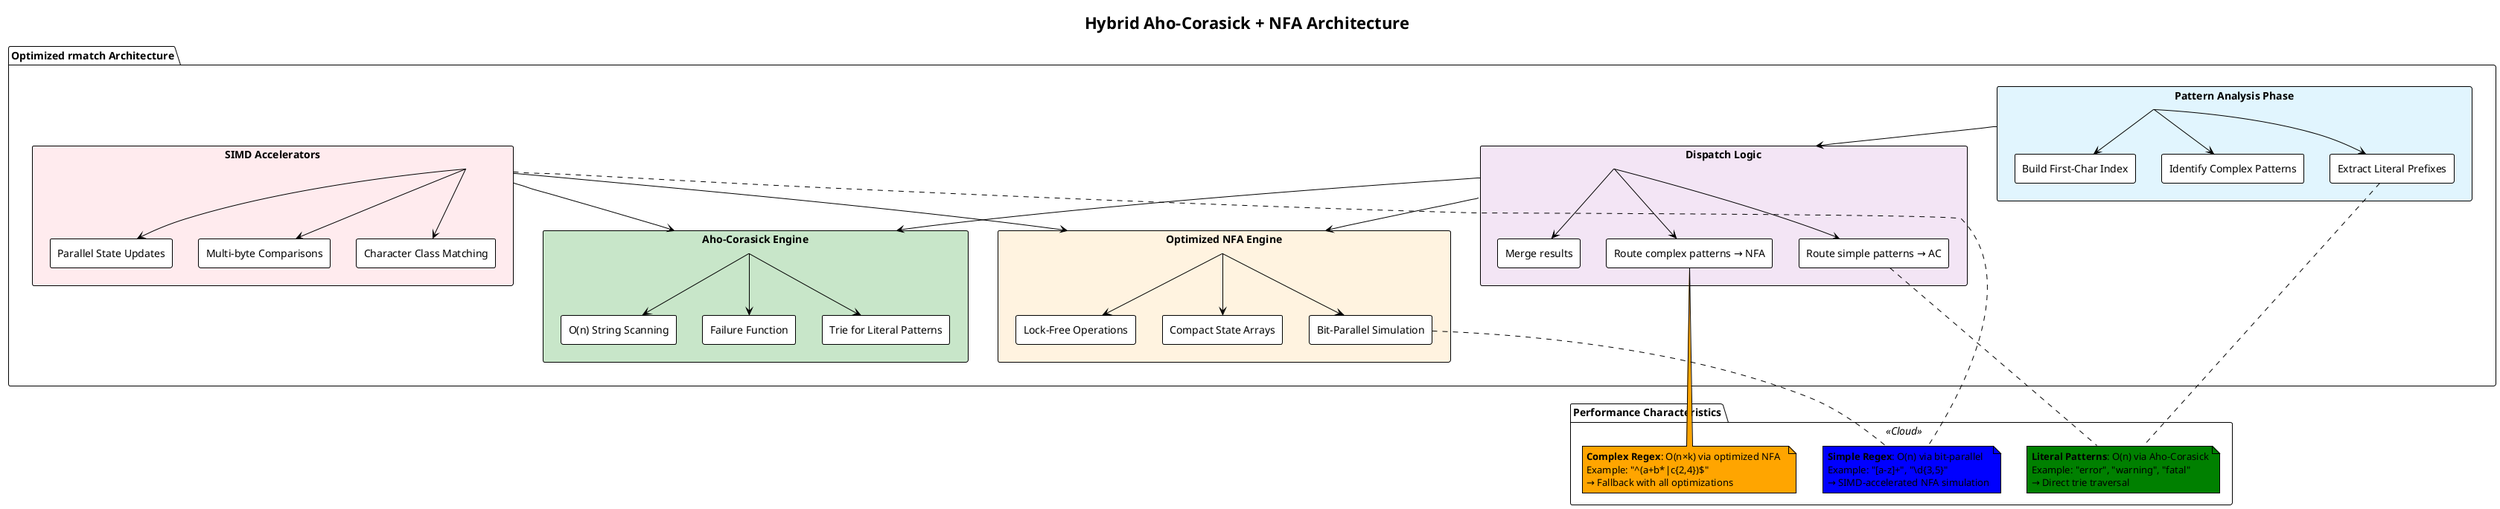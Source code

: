 @startuml
!theme plain
title Hybrid Aho-Corasick + NFA Architecture

package "Optimized rmatch Architecture" {
  
  rectangle "Pattern Analysis Phase" as analysis #e1f5fe {
    rectangle "Extract Literal Prefixes" as literals
    rectangle "Identify Complex Patterns" as complex
    rectangle "Build First-Char Index" as firstchar
    analysis --> literals
    analysis --> complex
    analysis --> firstchar
  }
  
  rectangle "Aho-Corasick Engine" as ac #c8e6c9 {
    rectangle "Trie for Literal Patterns" as trie
    rectangle "Failure Function" as failure
    rectangle "O(n) String Scanning" as scan
    ac --> trie
    ac --> failure
    ac --> scan
  }
  
  rectangle "Optimized NFA Engine" as nfa #fff3e0 {
    rectangle "Bit-Parallel Simulation" as bitpar
    rectangle "Compact State Arrays" as compact
    rectangle "Lock-Free Operations" as lockfree
    nfa --> bitpar
    nfa --> compact
    nfa --> lockfree
  }
  
  rectangle "Dispatch Logic" as dispatch #f3e5f5 {
    rectangle "Route simple patterns → AC" as route1
    rectangle "Route complex patterns → NFA" as route2  
    rectangle "Merge results" as merge
    dispatch --> route1
    dispatch --> route2
    dispatch --> merge
  }
  
  rectangle "SIMD Accelerators" as simd #ffebee {
    rectangle "Character Class Matching" as charclass
    rectangle "Multi-byte Comparisons" as multibyte
    rectangle "Parallel State Updates" as parallel
    simd --> charclass
    simd --> multibyte  
    simd --> parallel
  }
}

package "Performance Characteristics" <<Cloud>> {
  note as perf1 #green
    **Literal Patterns**: O(n) via Aho-Corasick
    Example: "error", "warning", "fatal"
    → Direct trie traversal
  end note
  
  note as perf2 #blue  
    **Simple Regex**: O(n) via bit-parallel
    Example: "[a-z]+", "\d{3,5}"
    → SIMD-accelerated NFA simulation
  end note
  
  note as perf3 #orange
    **Complex Regex**: O(n×k) via optimized NFA  
    Example: "^(a+b*|c{2,4})$"
    → Fallback with all optimizations
  end note
}

literals .. perf1
route1 .. perf1
bitpar .. perf2
route2 .. perf3
simd .. perf2

analysis --> dispatch
dispatch --> ac
dispatch --> nfa
simd --> ac
simd --> nfa

@enduml